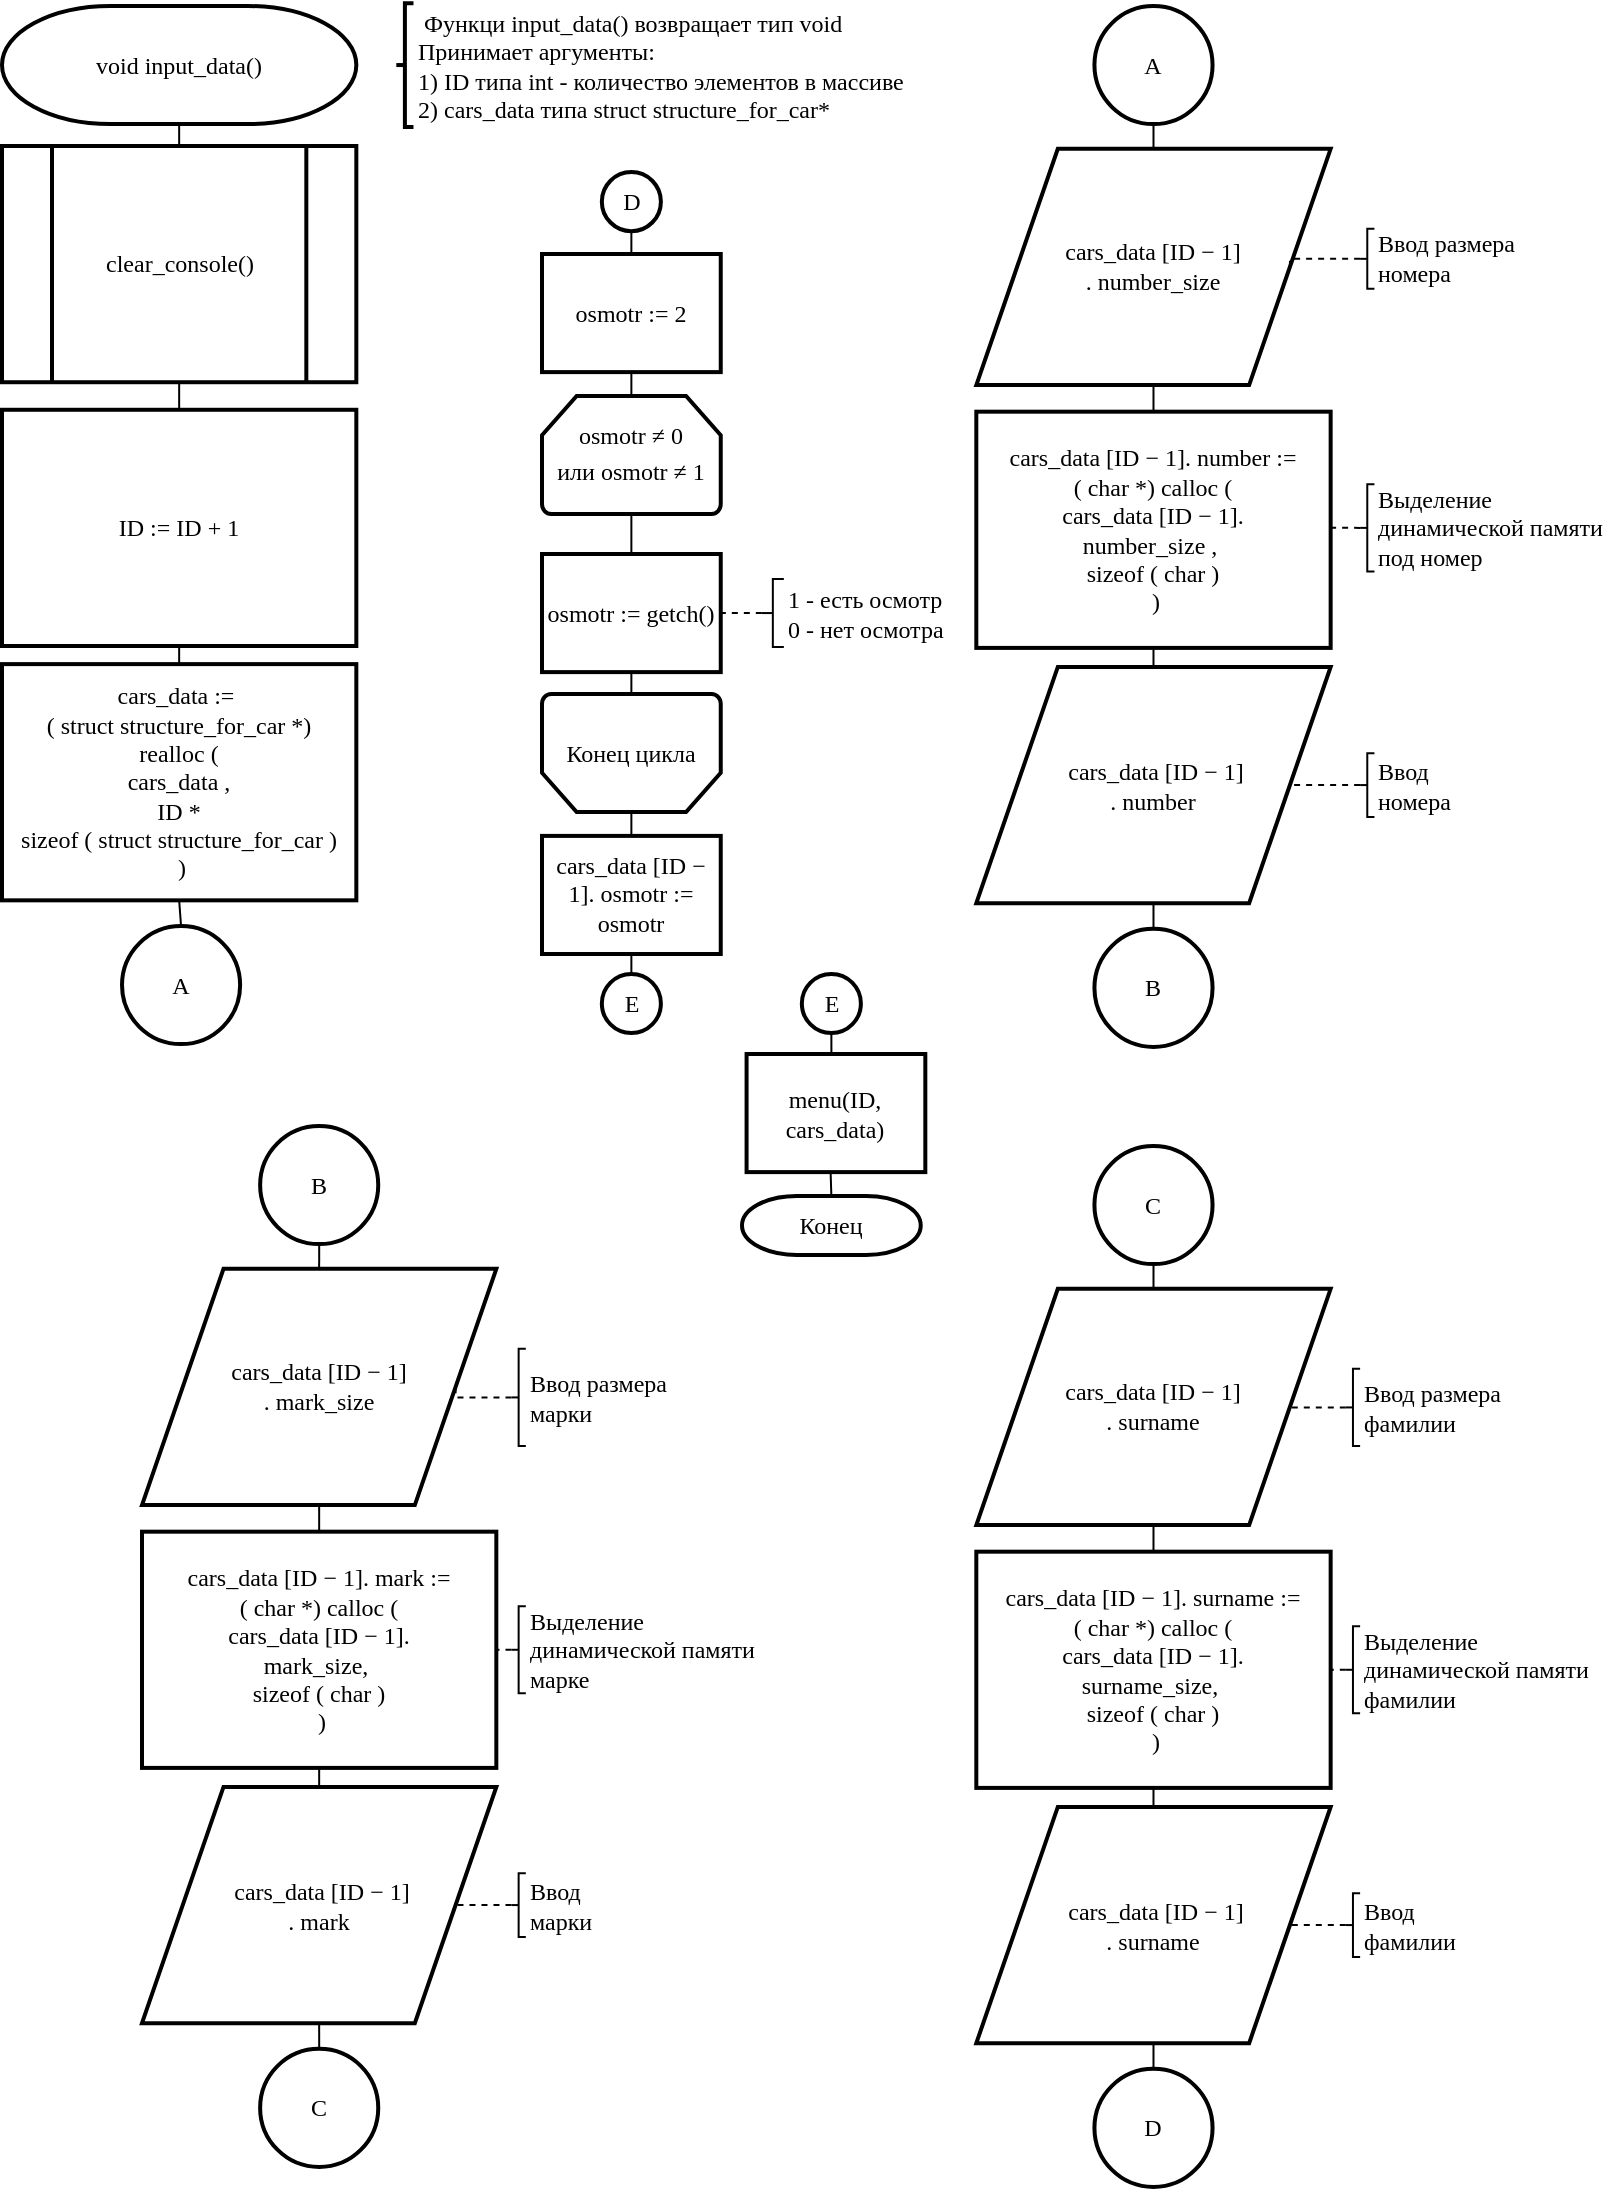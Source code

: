 <mxfile version="13.0.1" type="device"><diagram id="BS4ht3SqD1fiAj8NuWJk" name="Страница 1"><mxGraphModel dx="1021" dy="600" grid="1" gridSize="10" guides="1" tooltips="1" connect="1" arrows="1" fold="1" page="1" pageScale="1" pageWidth="827" pageHeight="1169" math="0" shadow="0"><root><mxCell id="0"/><mxCell id="1" parent="0"/><mxCell id="naHu3MJkEKXfg2ffFASe-1" value="void input_data()" style="strokeWidth=2;html=1;shape=mxgraph.flowchart.terminator;whiteSpace=wrap;fontFamily=Times New Roman;" vertex="1" parent="1"><mxGeometry x="10" y="30" width="177.165" height="59.055" as="geometry"/></mxCell><mxCell id="naHu3MJkEKXfg2ffFASe-144" style="edgeStyle=orthogonalEdgeStyle;rounded=0;orthogonalLoop=1;jettySize=auto;html=1;exitX=0.5;exitY=0;exitDx=0;exitDy=0;entryX=0.5;entryY=1;entryDx=0;entryDy=0;entryPerimeter=0;endArrow=none;endFill=0;fontFamily=Times New Roman;" edge="1" parent="1" source="naHu3MJkEKXfg2ffFASe-2" target="naHu3MJkEKXfg2ffFASe-1"><mxGeometry relative="1" as="geometry"/></mxCell><mxCell id="naHu3MJkEKXfg2ffFASe-2" value="clear_console()" style="verticalLabelPosition=middle;verticalAlign=middle;html=1;shape=process;whiteSpace=wrap;rounded=0;size=0.14;arcSize=6;strokeWidth=2;labelPosition=center;align=center;fontFamily=Times New Roman;" vertex="1" parent="1"><mxGeometry x="10" y="100" width="177.165" height="118.11" as="geometry"/></mxCell><mxCell id="naHu3MJkEKXfg2ffFASe-143" style="edgeStyle=orthogonalEdgeStyle;rounded=0;orthogonalLoop=1;jettySize=auto;html=1;exitX=0.5;exitY=0;exitDx=0;exitDy=0;entryX=0.5;entryY=1;entryDx=0;entryDy=0;endArrow=none;endFill=0;fontFamily=Times New Roman;" edge="1" parent="1" source="naHu3MJkEKXfg2ffFASe-3" target="naHu3MJkEKXfg2ffFASe-2"><mxGeometry relative="1" as="geometry"/></mxCell><mxCell id="naHu3MJkEKXfg2ffFASe-3" value="ID := ID + 1" style="rounded=0;whiteSpace=wrap;html=1;absoluteArcSize=1;arcSize=14;strokeWidth=2;fontFamily=Times New Roman;" vertex="1" parent="1"><mxGeometry x="10" y="231.89" width="177.165" height="118.11" as="geometry"/></mxCell><mxCell id="naHu3MJkEKXfg2ffFASe-141" style="edgeStyle=orthogonalEdgeStyle;rounded=0;orthogonalLoop=1;jettySize=auto;html=1;exitX=0.5;exitY=0;exitDx=0;exitDy=0;entryX=0.5;entryY=1;entryDx=0;entryDy=0;endArrow=none;endFill=0;fontFamily=Times New Roman;" edge="1" parent="1" source="naHu3MJkEKXfg2ffFASe-4" target="naHu3MJkEKXfg2ffFASe-3"><mxGeometry relative="1" as="geometry"/></mxCell><mxCell id="naHu3MJkEKXfg2ffFASe-4" value="cars_data :=&amp;nbsp;&lt;br&gt;&lt;span&gt;( struct structure_for_car *)&lt;br&gt;realloc (&lt;br&gt;cars_data ,&lt;br&gt;ID *&lt;/span&gt;&lt;div&gt;sizeof ( struct structure_for_car )&lt;/div&gt;&lt;div&gt;&amp;nbsp;)&lt;/div&gt;" style="rounded=0;whiteSpace=wrap;html=1;absoluteArcSize=1;arcSize=14;strokeWidth=2;fontFamily=Times New Roman;" vertex="1" parent="1"><mxGeometry x="10" y="359.06" width="177.165" height="118.11" as="geometry"/></mxCell><mxCell id="naHu3MJkEKXfg2ffFASe-38" style="edgeStyle=orthogonalEdgeStyle;rounded=0;orthogonalLoop=1;jettySize=auto;html=1;exitX=0.5;exitY=1;exitDx=0;exitDy=0;entryX=0.5;entryY=0;entryDx=0;entryDy=0;endArrow=none;endFill=0;fontFamily=Times New Roman;" edge="1" parent="1" source="naHu3MJkEKXfg2ffFASe-6" target="naHu3MJkEKXfg2ffFASe-32"><mxGeometry relative="1" as="geometry"/></mxCell><mxCell id="naHu3MJkEKXfg2ffFASe-6" value="cars_data [ID − 1]&lt;br&gt;. number_size" style="shape=parallelogram;html=1;strokeWidth=2;perimeter=parallelogramPerimeter;whiteSpace=wrap;rounded=0;arcSize=12;size=0.23;fontFamily=Times New Roman;" vertex="1" parent="1"><mxGeometry x="497.16" y="101.42" width="177.165" height="118.11" as="geometry"/></mxCell><mxCell id="naHu3MJkEKXfg2ffFASe-33" style="edgeStyle=orthogonalEdgeStyle;rounded=0;orthogonalLoop=1;jettySize=auto;html=1;exitX=0;exitY=0.5;exitDx=0;exitDy=0;exitPerimeter=0;entryX=1;entryY=0.5;entryDx=0;entryDy=0;fontFamily=Times New Roman;endArrow=none;endFill=0;dashed=1;" edge="1" parent="1" source="naHu3MJkEKXfg2ffFASe-7" target="naHu3MJkEKXfg2ffFASe-6"><mxGeometry relative="1" as="geometry"/></mxCell><mxCell id="naHu3MJkEKXfg2ffFASe-7" value="Ввод размера&lt;br&gt;номера" style="strokeWidth=1;html=1;shape=mxgraph.flowchart.annotation_2;align=left;labelPosition=right;pointerEvents=1;rounded=0;fontFamily=Times New Roman;" vertex="1" parent="1"><mxGeometry x="689.06" y="141.42" width="7.16" height="29.99" as="geometry"/></mxCell><mxCell id="naHu3MJkEKXfg2ffFASe-34" style="edgeStyle=orthogonalEdgeStyle;rounded=0;orthogonalLoop=1;jettySize=auto;html=1;exitX=0;exitY=0.5;exitDx=0;exitDy=0;exitPerimeter=0;entryX=1;entryY=0.5;entryDx=0;entryDy=0;dashed=1;endArrow=none;endFill=0;fontFamily=Times New Roman;" edge="1" parent="1" source="naHu3MJkEKXfg2ffFASe-8" target="naHu3MJkEKXfg2ffFASe-32"><mxGeometry relative="1" as="geometry"/></mxCell><mxCell id="naHu3MJkEKXfg2ffFASe-8" value="Выделение&lt;br&gt;динамической памяти&lt;br&gt;под номер" style="strokeWidth=1;html=1;shape=mxgraph.flowchart.annotation_2;align=left;labelPosition=right;pointerEvents=1;rounded=0;fontFamily=Times New Roman;" vertex="1" parent="1"><mxGeometry x="689.06" y="269.15" width="7.16" height="43.58" as="geometry"/></mxCell><mxCell id="naHu3MJkEKXfg2ffFASe-9" value="&amp;nbsp;cars_data [ID − 1]&lt;br&gt;. number" style="shape=parallelogram;html=1;strokeWidth=2;perimeter=parallelogramPerimeter;whiteSpace=wrap;rounded=0;arcSize=12;size=0.23;fontFamily=Times New Roman;" vertex="1" parent="1"><mxGeometry x="497.16" y="360.48" width="177.165" height="118.11" as="geometry"/></mxCell><mxCell id="naHu3MJkEKXfg2ffFASe-36" style="edgeStyle=orthogonalEdgeStyle;rounded=0;orthogonalLoop=1;jettySize=auto;html=1;exitX=0;exitY=0.5;exitDx=0;exitDy=0;exitPerimeter=0;entryX=1;entryY=0.5;entryDx=0;entryDy=0;dashed=1;endArrow=none;endFill=0;fontFamily=Times New Roman;" edge="1" parent="1" source="naHu3MJkEKXfg2ffFASe-10" target="naHu3MJkEKXfg2ffFASe-9"><mxGeometry relative="1" as="geometry"/></mxCell><mxCell id="naHu3MJkEKXfg2ffFASe-10" value="Ввод&lt;br&gt;номера" style="strokeWidth=1;html=1;shape=mxgraph.flowchart.annotation_2;align=left;labelPosition=right;pointerEvents=1;rounded=0;fontFamily=Times New Roman;" vertex="1" parent="1"><mxGeometry x="689.06" y="403.59" width="7.16" height="31.89" as="geometry"/></mxCell><mxCell id="naHu3MJkEKXfg2ffFASe-140" style="edgeStyle=orthogonalEdgeStyle;rounded=0;orthogonalLoop=1;jettySize=auto;html=1;exitX=0.5;exitY=0;exitDx=0;exitDy=0;exitPerimeter=0;entryX=0.5;entryY=1;entryDx=0;entryDy=0;endArrow=none;endFill=0;fontFamily=Times New Roman;" edge="1" parent="1" source="naHu3MJkEKXfg2ffFASe-15" target="naHu3MJkEKXfg2ffFASe-4"><mxGeometry relative="1" as="geometry"/></mxCell><mxCell id="naHu3MJkEKXfg2ffFASe-15" value="A" style="strokeWidth=2;html=1;shape=mxgraph.flowchart.start_2;whiteSpace=wrap;rounded=0;fontFamily=Times New Roman;" vertex="1" parent="1"><mxGeometry x="70" y="490" width="59.055" height="59.055" as="geometry"/></mxCell><mxCell id="naHu3MJkEKXfg2ffFASe-37" style="edgeStyle=orthogonalEdgeStyle;rounded=0;orthogonalLoop=1;jettySize=auto;html=1;exitX=0.5;exitY=1;exitDx=0;exitDy=0;exitPerimeter=0;entryX=0.5;entryY=0;entryDx=0;entryDy=0;endArrow=none;endFill=0;fontFamily=Times New Roman;" edge="1" parent="1" source="naHu3MJkEKXfg2ffFASe-16" target="naHu3MJkEKXfg2ffFASe-6"><mxGeometry relative="1" as="geometry"/></mxCell><mxCell id="naHu3MJkEKXfg2ffFASe-16" value="A" style="strokeWidth=2;html=1;shape=mxgraph.flowchart.start_2;whiteSpace=wrap;rounded=0;fontFamily=Times New Roman;" vertex="1" parent="1"><mxGeometry x="556.22" y="30" width="59.055" height="59.055" as="geometry"/></mxCell><mxCell id="naHu3MJkEKXfg2ffFASe-41" style="edgeStyle=orthogonalEdgeStyle;rounded=0;orthogonalLoop=1;jettySize=auto;html=1;exitX=0.5;exitY=0;exitDx=0;exitDy=0;exitPerimeter=0;entryX=0.5;entryY=1;entryDx=0;entryDy=0;endArrow=none;endFill=0;fontFamily=Times New Roman;" edge="1" parent="1" source="naHu3MJkEKXfg2ffFASe-17" target="naHu3MJkEKXfg2ffFASe-9"><mxGeometry relative="1" as="geometry"/></mxCell><mxCell id="naHu3MJkEKXfg2ffFASe-17" value="B" style="strokeWidth=2;html=1;shape=mxgraph.flowchart.start_2;whiteSpace=wrap;rounded=0;fontFamily=Times New Roman;" vertex="1" parent="1"><mxGeometry x="556.22" y="491.42" width="59.055" height="59.055" as="geometry"/></mxCell><mxCell id="naHu3MJkEKXfg2ffFASe-29" value="&amp;nbsp;Функци input_data() возвращает тип void&lt;br&gt;Принимает аргументы:&lt;br&gt;1) ID типа int - количество элементов в массиве&lt;br&gt;2) cars_data типа struct structure_for_car*" style="strokeWidth=2;html=1;shape=mxgraph.flowchart.annotation_2;align=left;labelPosition=right;pointerEvents=1;rounded=0;fontFamily=Times New Roman;" vertex="1" parent="1"><mxGeometry x="207.16" y="28.58" width="8.58" height="61.89" as="geometry"/></mxCell><mxCell id="naHu3MJkEKXfg2ffFASe-39" style="edgeStyle=orthogonalEdgeStyle;rounded=0;orthogonalLoop=1;jettySize=auto;html=1;exitX=0.5;exitY=1;exitDx=0;exitDy=0;entryX=0.5;entryY=0;entryDx=0;entryDy=0;endArrow=none;endFill=0;fontFamily=Times New Roman;" edge="1" parent="1" source="naHu3MJkEKXfg2ffFASe-32" target="naHu3MJkEKXfg2ffFASe-9"><mxGeometry relative="1" as="geometry"/></mxCell><mxCell id="naHu3MJkEKXfg2ffFASe-32" value="&lt;div&gt;cars_data [ID − 1]. number :=&lt;/div&gt;&lt;div&gt;( char *) calloc (&lt;/div&gt;&lt;div&gt;cars_data [ID − 1].&lt;/div&gt;&lt;div&gt;number_size ,&amp;nbsp;&lt;/div&gt;&lt;div&gt;sizeof ( char )&lt;/div&gt;&lt;div&gt;&amp;nbsp;)&lt;/div&gt;" style="rounded=0;whiteSpace=wrap;html=1;absoluteArcSize=1;arcSize=14;strokeWidth=2;fontFamily=Times New Roman;" vertex="1" parent="1"><mxGeometry x="497.16" y="232.84" width="177.165" height="118.11" as="geometry"/></mxCell><mxCell id="naHu3MJkEKXfg2ffFASe-42" style="edgeStyle=orthogonalEdgeStyle;rounded=0;orthogonalLoop=1;jettySize=auto;html=1;exitX=0.5;exitY=1;exitDx=0;exitDy=0;entryX=0.5;entryY=0;entryDx=0;entryDy=0;endArrow=none;endFill=0;fontFamily=Times New Roman;" edge="1" parent="1" source="naHu3MJkEKXfg2ffFASe-43" target="naHu3MJkEKXfg2ffFASe-56"><mxGeometry relative="1" as="geometry"/></mxCell><mxCell id="naHu3MJkEKXfg2ffFASe-43" value="cars_data [ID − 1]&lt;br&gt;. mark_size" style="shape=parallelogram;html=1;strokeWidth=2;perimeter=parallelogramPerimeter;whiteSpace=wrap;rounded=0;arcSize=12;size=0.23;fontFamily=Times New Roman;" vertex="1" parent="1"><mxGeometry x="80" y="661.42" width="177.165" height="118.11" as="geometry"/></mxCell><mxCell id="naHu3MJkEKXfg2ffFASe-44" style="edgeStyle=orthogonalEdgeStyle;rounded=0;orthogonalLoop=1;jettySize=auto;html=1;exitX=0;exitY=0.5;exitDx=0;exitDy=0;exitPerimeter=0;entryX=1;entryY=0.5;entryDx=0;entryDy=0;fontFamily=Times New Roman;endArrow=none;endFill=0;dashed=1;" edge="1" parent="1" source="naHu3MJkEKXfg2ffFASe-45" target="naHu3MJkEKXfg2ffFASe-43"><mxGeometry relative="1" as="geometry"/></mxCell><mxCell id="naHu3MJkEKXfg2ffFASe-45" value="Ввод размера&lt;br&gt;марки" style="strokeWidth=1;html=1;shape=mxgraph.flowchart.annotation_2;align=left;labelPosition=right;pointerEvents=1;rounded=0;fontFamily=Times New Roman;" vertex="1" parent="1"><mxGeometry x="264.74" y="701.42" width="7.16" height="48.58" as="geometry"/></mxCell><mxCell id="naHu3MJkEKXfg2ffFASe-46" style="edgeStyle=orthogonalEdgeStyle;rounded=0;orthogonalLoop=1;jettySize=auto;html=1;exitX=0;exitY=0.5;exitDx=0;exitDy=0;exitPerimeter=0;entryX=1;entryY=0.5;entryDx=0;entryDy=0;dashed=1;endArrow=none;endFill=0;fontFamily=Times New Roman;" edge="1" parent="1" source="naHu3MJkEKXfg2ffFASe-47" target="naHu3MJkEKXfg2ffFASe-56"><mxGeometry relative="1" as="geometry"/></mxCell><mxCell id="naHu3MJkEKXfg2ffFASe-47" value="Выделение&lt;br&gt;динамической памяти&lt;br&gt;марке" style="strokeWidth=1;html=1;shape=mxgraph.flowchart.annotation_2;align=left;labelPosition=right;pointerEvents=1;rounded=0;fontFamily=Times New Roman;" vertex="1" parent="1"><mxGeometry x="264.74" y="830.1" width="7.16" height="43.58" as="geometry"/></mxCell><mxCell id="naHu3MJkEKXfg2ffFASe-48" value="&amp;nbsp;cars_data [ID − 1]&lt;br&gt;. mark" style="shape=parallelogram;html=1;strokeWidth=2;perimeter=parallelogramPerimeter;whiteSpace=wrap;rounded=0;arcSize=12;size=0.23;fontFamily=Times New Roman;" vertex="1" parent="1"><mxGeometry x="80" y="920.48" width="177.165" height="118.11" as="geometry"/></mxCell><mxCell id="naHu3MJkEKXfg2ffFASe-49" style="edgeStyle=orthogonalEdgeStyle;rounded=0;orthogonalLoop=1;jettySize=auto;html=1;exitX=0;exitY=0.5;exitDx=0;exitDy=0;exitPerimeter=0;entryX=1;entryY=0.5;entryDx=0;entryDy=0;dashed=1;endArrow=none;endFill=0;fontFamily=Times New Roman;" edge="1" parent="1" source="naHu3MJkEKXfg2ffFASe-50" target="naHu3MJkEKXfg2ffFASe-48"><mxGeometry relative="1" as="geometry"/></mxCell><mxCell id="naHu3MJkEKXfg2ffFASe-50" value="Ввод&lt;br&gt;марки" style="strokeWidth=1;html=1;shape=mxgraph.flowchart.annotation_2;align=left;labelPosition=right;pointerEvents=1;rounded=0;fontFamily=Times New Roman;" vertex="1" parent="1"><mxGeometry x="264.74" y="963.59" width="7.16" height="31.89" as="geometry"/></mxCell><mxCell id="naHu3MJkEKXfg2ffFASe-51" style="edgeStyle=orthogonalEdgeStyle;rounded=0;orthogonalLoop=1;jettySize=auto;html=1;exitX=0.5;exitY=1;exitDx=0;exitDy=0;exitPerimeter=0;entryX=0.5;entryY=0;entryDx=0;entryDy=0;endArrow=none;endFill=0;fontFamily=Times New Roman;" edge="1" parent="1" source="naHu3MJkEKXfg2ffFASe-52" target="naHu3MJkEKXfg2ffFASe-43"><mxGeometry relative="1" as="geometry"/></mxCell><mxCell id="naHu3MJkEKXfg2ffFASe-52" value="B" style="strokeWidth=2;html=1;shape=mxgraph.flowchart.start_2;whiteSpace=wrap;rounded=0;fontFamily=Times New Roman;" vertex="1" parent="1"><mxGeometry x="139.06" y="590" width="59.055" height="59.055" as="geometry"/></mxCell><mxCell id="naHu3MJkEKXfg2ffFASe-53" style="edgeStyle=orthogonalEdgeStyle;rounded=0;orthogonalLoop=1;jettySize=auto;html=1;exitX=0.5;exitY=0;exitDx=0;exitDy=0;exitPerimeter=0;entryX=0.5;entryY=1;entryDx=0;entryDy=0;endArrow=none;endFill=0;fontFamily=Times New Roman;" edge="1" parent="1" source="naHu3MJkEKXfg2ffFASe-54" target="naHu3MJkEKXfg2ffFASe-48"><mxGeometry relative="1" as="geometry"/></mxCell><mxCell id="naHu3MJkEKXfg2ffFASe-54" value="C" style="strokeWidth=2;html=1;shape=mxgraph.flowchart.start_2;whiteSpace=wrap;rounded=0;fontFamily=Times New Roman;" vertex="1" parent="1"><mxGeometry x="139.06" y="1051.42" width="59.055" height="59.055" as="geometry"/></mxCell><mxCell id="naHu3MJkEKXfg2ffFASe-55" style="edgeStyle=orthogonalEdgeStyle;rounded=0;orthogonalLoop=1;jettySize=auto;html=1;exitX=0.5;exitY=1;exitDx=0;exitDy=0;entryX=0.5;entryY=0;entryDx=0;entryDy=0;endArrow=none;endFill=0;fontFamily=Times New Roman;" edge="1" parent="1" source="naHu3MJkEKXfg2ffFASe-56" target="naHu3MJkEKXfg2ffFASe-48"><mxGeometry relative="1" as="geometry"/></mxCell><mxCell id="naHu3MJkEKXfg2ffFASe-56" value="&lt;div&gt;cars_data [ID − 1]. mark :=&lt;/div&gt;&lt;div&gt;( char *) calloc (&lt;/div&gt;&lt;div&gt;cars_data [ID − 1].&lt;/div&gt;&lt;div&gt;mark_size,&amp;nbsp;&lt;/div&gt;&lt;div&gt;sizeof ( char )&lt;/div&gt;&lt;div&gt;&amp;nbsp;)&lt;/div&gt;" style="rounded=0;whiteSpace=wrap;html=1;absoluteArcSize=1;arcSize=14;strokeWidth=2;fontFamily=Times New Roman;" vertex="1" parent="1"><mxGeometry x="80" y="792.84" width="177.165" height="118.11" as="geometry"/></mxCell><mxCell id="naHu3MJkEKXfg2ffFASe-93" style="edgeStyle=orthogonalEdgeStyle;rounded=0;orthogonalLoop=1;jettySize=auto;html=1;exitX=0.5;exitY=1;exitDx=0;exitDy=0;entryX=0.5;entryY=0;entryDx=0;entryDy=0;endArrow=none;endFill=0;fontFamily=Times New Roman;" edge="1" parent="1" source="naHu3MJkEKXfg2ffFASe-94" target="naHu3MJkEKXfg2ffFASe-107"><mxGeometry relative="1" as="geometry"/></mxCell><mxCell id="naHu3MJkEKXfg2ffFASe-94" value="cars_data [ID − 1]&lt;br&gt;. surname" style="shape=parallelogram;html=1;strokeWidth=2;perimeter=parallelogramPerimeter;whiteSpace=wrap;rounded=0;arcSize=12;size=0.23;fontFamily=Times New Roman;" vertex="1" parent="1"><mxGeometry x="497.16" y="671.42" width="177.165" height="118.11" as="geometry"/></mxCell><mxCell id="naHu3MJkEKXfg2ffFASe-95" style="edgeStyle=orthogonalEdgeStyle;rounded=0;orthogonalLoop=1;jettySize=auto;html=1;exitX=0;exitY=0.5;exitDx=0;exitDy=0;exitPerimeter=0;entryX=1;entryY=0.5;entryDx=0;entryDy=0;fontFamily=Times New Roman;endArrow=none;endFill=0;dashed=1;" edge="1" parent="1" source="naHu3MJkEKXfg2ffFASe-96" target="naHu3MJkEKXfg2ffFASe-94"><mxGeometry relative="1" as="geometry"/></mxCell><mxCell id="naHu3MJkEKXfg2ffFASe-96" value="Ввод размера&lt;br&gt;фамилии" style="strokeWidth=1;html=1;shape=mxgraph.flowchart.annotation_2;align=left;labelPosition=right;pointerEvents=1;rounded=0;fontFamily=Times New Roman;" vertex="1" parent="1"><mxGeometry x="681.9" y="711.42" width="7.16" height="38.58" as="geometry"/></mxCell><mxCell id="naHu3MJkEKXfg2ffFASe-97" style="edgeStyle=orthogonalEdgeStyle;rounded=0;orthogonalLoop=1;jettySize=auto;html=1;exitX=0;exitY=0.5;exitDx=0;exitDy=0;exitPerimeter=0;entryX=1;entryY=0.5;entryDx=0;entryDy=0;dashed=1;endArrow=none;endFill=0;fontFamily=Times New Roman;" edge="1" parent="1" source="naHu3MJkEKXfg2ffFASe-98" target="naHu3MJkEKXfg2ffFASe-107"><mxGeometry relative="1" as="geometry"/></mxCell><mxCell id="naHu3MJkEKXfg2ffFASe-98" value="Выделение&lt;br&gt;динамической памяти&lt;br&gt;фамилии" style="strokeWidth=1;html=1;shape=mxgraph.flowchart.annotation_2;align=left;labelPosition=right;pointerEvents=1;rounded=0;fontFamily=Times New Roman;" vertex="1" parent="1"><mxGeometry x="681.9" y="840.1" width="7.16" height="43.58" as="geometry"/></mxCell><mxCell id="naHu3MJkEKXfg2ffFASe-99" value="&amp;nbsp;cars_data [ID − 1]&lt;br&gt;. surname" style="shape=parallelogram;html=1;strokeWidth=2;perimeter=parallelogramPerimeter;whiteSpace=wrap;rounded=0;arcSize=12;size=0.23;fontFamily=Times New Roman;" vertex="1" parent="1"><mxGeometry x="497.16" y="930.48" width="177.165" height="118.11" as="geometry"/></mxCell><mxCell id="naHu3MJkEKXfg2ffFASe-100" style="edgeStyle=orthogonalEdgeStyle;rounded=0;orthogonalLoop=1;jettySize=auto;html=1;exitX=0;exitY=0.5;exitDx=0;exitDy=0;exitPerimeter=0;entryX=1;entryY=0.5;entryDx=0;entryDy=0;dashed=1;endArrow=none;endFill=0;fontFamily=Times New Roman;" edge="1" parent="1" source="naHu3MJkEKXfg2ffFASe-101" target="naHu3MJkEKXfg2ffFASe-99"><mxGeometry relative="1" as="geometry"/></mxCell><mxCell id="naHu3MJkEKXfg2ffFASe-101" value="Ввод&lt;br&gt;фамилии" style="strokeWidth=1;html=1;shape=mxgraph.flowchart.annotation_2;align=left;labelPosition=right;pointerEvents=1;rounded=0;fontFamily=Times New Roman;" vertex="1" parent="1"><mxGeometry x="681.9" y="973.59" width="7.16" height="31.89" as="geometry"/></mxCell><mxCell id="naHu3MJkEKXfg2ffFASe-102" style="edgeStyle=orthogonalEdgeStyle;rounded=0;orthogonalLoop=1;jettySize=auto;html=1;exitX=0.5;exitY=1;exitDx=0;exitDy=0;exitPerimeter=0;entryX=0.5;entryY=0;entryDx=0;entryDy=0;endArrow=none;endFill=0;fontFamily=Times New Roman;" edge="1" parent="1" source="naHu3MJkEKXfg2ffFASe-103" target="naHu3MJkEKXfg2ffFASe-94"><mxGeometry relative="1" as="geometry"/></mxCell><mxCell id="naHu3MJkEKXfg2ffFASe-103" value="C" style="strokeWidth=2;html=1;shape=mxgraph.flowchart.start_2;whiteSpace=wrap;rounded=0;fontFamily=Times New Roman;" vertex="1" parent="1"><mxGeometry x="556.22" y="600" width="59.055" height="59.055" as="geometry"/></mxCell><mxCell id="naHu3MJkEKXfg2ffFASe-104" style="edgeStyle=orthogonalEdgeStyle;rounded=0;orthogonalLoop=1;jettySize=auto;html=1;exitX=0.5;exitY=0;exitDx=0;exitDy=0;exitPerimeter=0;entryX=0.5;entryY=1;entryDx=0;entryDy=0;endArrow=none;endFill=0;fontFamily=Times New Roman;" edge="1" parent="1" source="naHu3MJkEKXfg2ffFASe-105" target="naHu3MJkEKXfg2ffFASe-99"><mxGeometry relative="1" as="geometry"/></mxCell><mxCell id="naHu3MJkEKXfg2ffFASe-105" value="D" style="strokeWidth=2;html=1;shape=mxgraph.flowchart.start_2;whiteSpace=wrap;rounded=0;fontFamily=Times New Roman;" vertex="1" parent="1"><mxGeometry x="556.22" y="1061.42" width="59.055" height="59.055" as="geometry"/></mxCell><mxCell id="naHu3MJkEKXfg2ffFASe-106" style="edgeStyle=orthogonalEdgeStyle;rounded=0;orthogonalLoop=1;jettySize=auto;html=1;exitX=0.5;exitY=1;exitDx=0;exitDy=0;entryX=0.5;entryY=0;entryDx=0;entryDy=0;endArrow=none;endFill=0;fontFamily=Times New Roman;" edge="1" parent="1" source="naHu3MJkEKXfg2ffFASe-107" target="naHu3MJkEKXfg2ffFASe-99"><mxGeometry relative="1" as="geometry"/></mxCell><mxCell id="naHu3MJkEKXfg2ffFASe-107" value="&lt;div&gt;cars_data [ID − 1]. surname :=&lt;/div&gt;&lt;div&gt;( char *) calloc (&lt;/div&gt;&lt;div&gt;cars_data [ID − 1].&lt;/div&gt;&lt;div&gt;surname_size,&amp;nbsp;&lt;/div&gt;&lt;div&gt;sizeof ( char )&lt;/div&gt;&lt;div&gt;&amp;nbsp;)&lt;/div&gt;" style="rounded=0;whiteSpace=wrap;html=1;absoluteArcSize=1;arcSize=14;strokeWidth=2;fontFamily=Times New Roman;" vertex="1" parent="1"><mxGeometry x="497.16" y="802.84" width="177.165" height="118.11" as="geometry"/></mxCell><mxCell id="naHu3MJkEKXfg2ffFASe-118" value="D" style="strokeWidth=2;html=1;shape=mxgraph.flowchart.start_2;whiteSpace=wrap;rounded=0;fontFamily=Times New Roman;" vertex="1" parent="1"><mxGeometry x="309.92" y="113.06" width="29.527" height="29.527" as="geometry"/></mxCell><mxCell id="naHu3MJkEKXfg2ffFASe-139" style="edgeStyle=orthogonalEdgeStyle;rounded=0;orthogonalLoop=1;jettySize=auto;html=1;exitX=0.5;exitY=0;exitDx=0;exitDy=0;entryX=0.5;entryY=1;entryDx=0;entryDy=0;entryPerimeter=0;endArrow=none;endFill=0;fontFamily=Times New Roman;" edge="1" parent="1" source="naHu3MJkEKXfg2ffFASe-123" target="naHu3MJkEKXfg2ffFASe-118"><mxGeometry relative="1" as="geometry"/></mxCell><mxCell id="naHu3MJkEKXfg2ffFASe-123" value="&lt;div&gt;osmotr := 2&lt;/div&gt;" style="rounded=0;whiteSpace=wrap;html=1;absoluteArcSize=1;arcSize=14;strokeWidth=2;fontFamily=Times New Roman;" vertex="1" parent="1"><mxGeometry x="280" y="154.0" width="89.37" height="59.055" as="geometry"/></mxCell><mxCell id="naHu3MJkEKXfg2ffFASe-138" style="edgeStyle=orthogonalEdgeStyle;rounded=0;orthogonalLoop=1;jettySize=auto;html=1;exitX=0.5;exitY=0;exitDx=0;exitDy=0;exitPerimeter=0;entryX=0.5;entryY=1;entryDx=0;entryDy=0;endArrow=none;endFill=0;fontFamily=Times New Roman;" edge="1" parent="1" source="naHu3MJkEKXfg2ffFASe-124" target="naHu3MJkEKXfg2ffFASe-123"><mxGeometry relative="1" as="geometry"/></mxCell><mxCell id="naHu3MJkEKXfg2ffFASe-124" value="&lt;font style=&quot;font-size: 12px&quot;&gt;osmotr&amp;nbsp;&lt;span style=&quot;text-align: left&quot;&gt;≠ 0&lt;br&gt;или osmotr&amp;nbsp;&lt;/span&gt;&lt;span style=&quot;text-align: left&quot;&gt;≠ 1&lt;/span&gt;&lt;/font&gt;&lt;span style=&quot;font-family: &amp;#34;arial&amp;#34; , sans-serif ; font-size: 16px ; text-align: left&quot;&gt;&lt;br&gt;&lt;/span&gt;" style="strokeWidth=2;html=1;shape=mxgraph.flowchart.loop_limit;whiteSpace=wrap;rounded=0;fontFamily=Times New Roman;" vertex="1" parent="1"><mxGeometry x="280" y="224.95" width="89.37" height="59.055" as="geometry"/></mxCell><mxCell id="naHu3MJkEKXfg2ffFASe-137" style="edgeStyle=orthogonalEdgeStyle;rounded=0;orthogonalLoop=1;jettySize=auto;html=1;exitX=0.5;exitY=0;exitDx=0;exitDy=0;entryX=0.5;entryY=1;entryDx=0;entryDy=0;entryPerimeter=0;endArrow=none;endFill=0;fontFamily=Times New Roman;" edge="1" parent="1" source="naHu3MJkEKXfg2ffFASe-125" target="naHu3MJkEKXfg2ffFASe-124"><mxGeometry relative="1" as="geometry"/></mxCell><mxCell id="naHu3MJkEKXfg2ffFASe-125" value="&lt;div&gt;osmotr := getch()&lt;/div&gt;" style="rounded=0;whiteSpace=wrap;html=1;absoluteArcSize=1;arcSize=14;strokeWidth=2;fontFamily=Times New Roman;" vertex="1" parent="1"><mxGeometry x="280" y="304.0" width="89.37" height="59.055" as="geometry"/></mxCell><mxCell id="naHu3MJkEKXfg2ffFASe-135" style="edgeStyle=orthogonalEdgeStyle;rounded=0;orthogonalLoop=1;jettySize=auto;html=1;exitX=0.5;exitY=0;exitDx=0;exitDy=0;entryX=0.5;entryY=0;entryDx=0;entryDy=0;entryPerimeter=0;endArrow=none;endFill=0;fontFamily=Times New Roman;" edge="1" parent="1" source="naHu3MJkEKXfg2ffFASe-126" target="naHu3MJkEKXfg2ffFASe-129"><mxGeometry relative="1" as="geometry"/></mxCell><mxCell id="naHu3MJkEKXfg2ffFASe-126" value="&lt;div&gt;cars_data [ID − 1]&lt;span&gt;. osmotr := osmotr&lt;/span&gt;&lt;/div&gt;" style="rounded=0;whiteSpace=wrap;html=1;absoluteArcSize=1;arcSize=14;strokeWidth=2;fontFamily=Times New Roman;" vertex="1" parent="1"><mxGeometry x="280" y="444.95" width="89.37" height="59.055" as="geometry"/></mxCell><mxCell id="naHu3MJkEKXfg2ffFASe-134" style="edgeStyle=orthogonalEdgeStyle;rounded=0;orthogonalLoop=1;jettySize=auto;html=1;exitX=0.5;exitY=0;exitDx=0;exitDy=0;exitPerimeter=0;entryX=0.5;entryY=1;entryDx=0;entryDy=0;endArrow=none;endFill=0;fontFamily=Times New Roman;" edge="1" parent="1" source="naHu3MJkEKXfg2ffFASe-127" target="naHu3MJkEKXfg2ffFASe-126"><mxGeometry relative="1" as="geometry"/></mxCell><mxCell id="naHu3MJkEKXfg2ffFASe-127" value="E" style="strokeWidth=2;html=1;shape=mxgraph.flowchart.start_2;whiteSpace=wrap;rounded=0;fontFamily=Times New Roman;" vertex="1" parent="1"><mxGeometry x="309.92" y="514" width="29.527" height="29.527" as="geometry"/></mxCell><mxCell id="naHu3MJkEKXfg2ffFASe-136" style="edgeStyle=orthogonalEdgeStyle;rounded=0;orthogonalLoop=1;jettySize=auto;html=1;exitX=0.5;exitY=1;exitDx=0;exitDy=0;exitPerimeter=0;entryX=0.5;entryY=1;entryDx=0;entryDy=0;endArrow=none;endFill=0;fontFamily=Times New Roman;" edge="1" parent="1" source="naHu3MJkEKXfg2ffFASe-129" target="naHu3MJkEKXfg2ffFASe-125"><mxGeometry relative="1" as="geometry"/></mxCell><mxCell id="naHu3MJkEKXfg2ffFASe-129" value="&lt;span style=&quot;text-align: left&quot;&gt;&lt;font style=&quot;font-size: 12px&quot;&gt;Конец цикла&lt;/font&gt;&lt;br&gt;&lt;/span&gt;" style="strokeWidth=2;html=1;shape=mxgraph.flowchart.loop_limit;whiteSpace=wrap;rounded=0;fontFamily=Times New Roman;flipV=1;" vertex="1" parent="1"><mxGeometry x="280" y="374.0" width="89.37" height="59.055" as="geometry"/></mxCell><mxCell id="naHu3MJkEKXfg2ffFASe-130" value="E" style="strokeWidth=2;html=1;shape=mxgraph.flowchart.start_2;whiteSpace=wrap;rounded=0;fontFamily=Times New Roman;" vertex="1" parent="1"><mxGeometry x="409.92" y="514" width="29.527" height="29.527" as="geometry"/></mxCell><mxCell id="naHu3MJkEKXfg2ffFASe-145" style="edgeStyle=orthogonalEdgeStyle;rounded=0;orthogonalLoop=1;jettySize=auto;html=1;exitX=0.5;exitY=0;exitDx=0;exitDy=0;entryX=0.5;entryY=1;entryDx=0;entryDy=0;entryPerimeter=0;endArrow=none;endFill=0;fontFamily=Times New Roman;" edge="1" parent="1" source="naHu3MJkEKXfg2ffFASe-131" target="naHu3MJkEKXfg2ffFASe-130"><mxGeometry relative="1" as="geometry"/></mxCell><mxCell id="naHu3MJkEKXfg2ffFASe-131" value="&lt;div&gt;menu(ID, cars_data)&lt;/div&gt;" style="rounded=0;whiteSpace=wrap;html=1;absoluteArcSize=1;arcSize=14;strokeWidth=2;fontFamily=Times New Roman;" vertex="1" parent="1"><mxGeometry x="382.29" y="554.0" width="89.37" height="59.055" as="geometry"/></mxCell><mxCell id="naHu3MJkEKXfg2ffFASe-146" style="edgeStyle=orthogonalEdgeStyle;rounded=0;orthogonalLoop=1;jettySize=auto;html=1;exitX=0.5;exitY=0;exitDx=0;exitDy=0;exitPerimeter=0;entryX=0.47;entryY=0.993;entryDx=0;entryDy=0;entryPerimeter=0;endArrow=none;endFill=0;fontFamily=Times New Roman;" edge="1" parent="1" source="naHu3MJkEKXfg2ffFASe-132" target="naHu3MJkEKXfg2ffFASe-131"><mxGeometry relative="1" as="geometry"/></mxCell><mxCell id="naHu3MJkEKXfg2ffFASe-132" value="Конец" style="strokeWidth=2;html=1;shape=mxgraph.flowchart.terminator;whiteSpace=wrap;rounded=0;fontFamily=Times New Roman;" vertex="1" parent="1"><mxGeometry x="380" y="624.95" width="89.37" height="29.527" as="geometry"/></mxCell><mxCell id="naHu3MJkEKXfg2ffFASe-150" style="edgeStyle=orthogonalEdgeStyle;rounded=0;orthogonalLoop=1;jettySize=auto;html=1;exitX=0;exitY=0.5;exitDx=0;exitDy=0;exitPerimeter=0;entryX=1;entryY=0.5;entryDx=0;entryDy=0;endArrow=none;endFill=0;fontFamily=Times New Roman;dashed=1;" edge="1" parent="1" source="naHu3MJkEKXfg2ffFASe-149" target="naHu3MJkEKXfg2ffFASe-125"><mxGeometry relative="1" as="geometry"/></mxCell><mxCell id="naHu3MJkEKXfg2ffFASe-149" value="1 - есть осмотр&lt;br&gt;0 - нет осмотра" style="strokeWidth=1;html=1;shape=mxgraph.flowchart.annotation_2;align=left;labelPosition=right;pointerEvents=1;rounded=0;fontFamily=Times New Roman;" vertex="1" parent="1"><mxGeometry x="389.92" y="316.53" width="11" height="34" as="geometry"/></mxCell></root></mxGraphModel></diagram></mxfile>